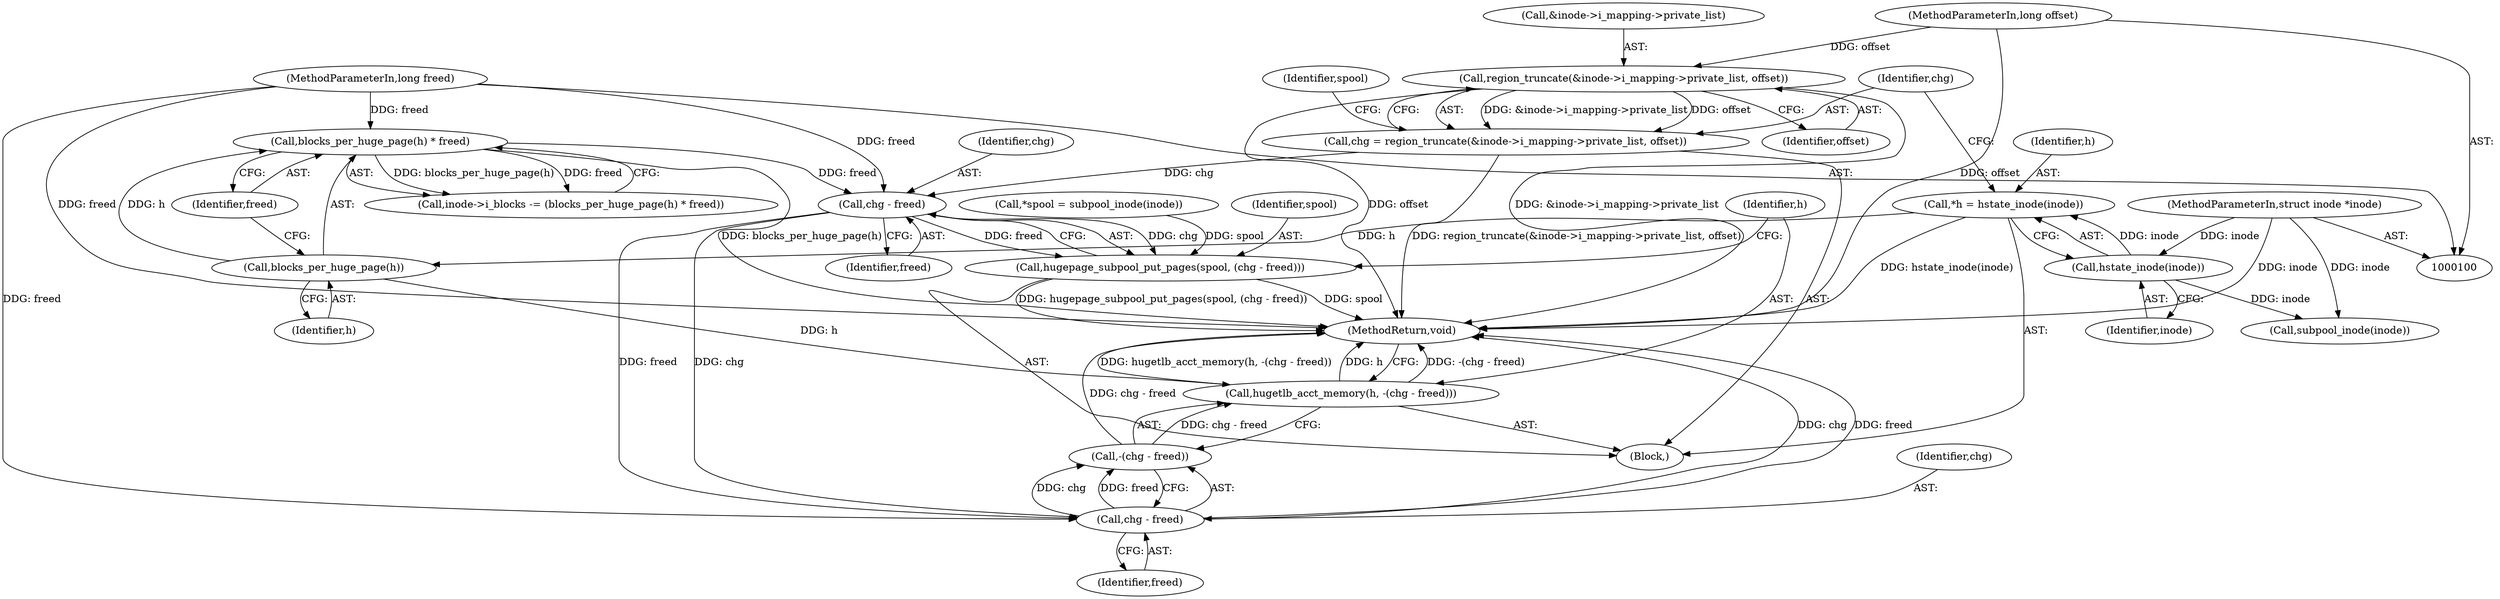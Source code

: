 digraph "0_linux_90481622d75715bfcb68501280a917dbfe516029_7@API" {
"1000146" [label="(Call,chg - freed)"];
"1000111" [label="(Call,chg = region_truncate(&inode->i_mapping->private_list, offset))"];
"1000113" [label="(Call,region_truncate(&inode->i_mapping->private_list, offset))"];
"1000102" [label="(MethodParameterIn,long offset)"];
"1000135" [label="(Call,blocks_per_huge_page(h) * freed)"];
"1000136" [label="(Call,blocks_per_huge_page(h))"];
"1000106" [label="(Call,*h = hstate_inode(inode))"];
"1000108" [label="(Call,hstate_inode(inode))"];
"1000101" [label="(MethodParameterIn,struct inode *inode)"];
"1000103" [label="(MethodParameterIn,long freed)"];
"1000144" [label="(Call,hugepage_subpool_put_pages(spool, (chg - freed)))"];
"1000152" [label="(Call,chg - freed)"];
"1000151" [label="(Call,-(chg - freed))"];
"1000149" [label="(Call,hugetlb_acct_memory(h, -(chg - freed)))"];
"1000122" [label="(Call,*spool = subpool_inode(inode))"];
"1000151" [label="(Call,-(chg - freed))"];
"1000137" [label="(Identifier,h)"];
"1000155" [label="(MethodReturn,void)"];
"1000104" [label="(Block,)"];
"1000111" [label="(Call,chg = region_truncate(&inode->i_mapping->private_list, offset))"];
"1000109" [label="(Identifier,inode)"];
"1000113" [label="(Call,region_truncate(&inode->i_mapping->private_list, offset))"];
"1000120" [label="(Identifier,offset)"];
"1000101" [label="(MethodParameterIn,struct inode *inode)"];
"1000136" [label="(Call,blocks_per_huge_page(h))"];
"1000148" [label="(Identifier,freed)"];
"1000135" [label="(Call,blocks_per_huge_page(h) * freed)"];
"1000147" [label="(Identifier,chg)"];
"1000138" [label="(Identifier,freed)"];
"1000108" [label="(Call,hstate_inode(inode))"];
"1000146" [label="(Call,chg - freed)"];
"1000124" [label="(Call,subpool_inode(inode))"];
"1000153" [label="(Identifier,chg)"];
"1000131" [label="(Call,inode->i_blocks -= (blocks_per_huge_page(h) * freed))"];
"1000107" [label="(Identifier,h)"];
"1000112" [label="(Identifier,chg)"];
"1000103" [label="(MethodParameterIn,long freed)"];
"1000106" [label="(Call,*h = hstate_inode(inode))"];
"1000102" [label="(MethodParameterIn,long offset)"];
"1000149" [label="(Call,hugetlb_acct_memory(h, -(chg - freed)))"];
"1000154" [label="(Identifier,freed)"];
"1000152" [label="(Call,chg - freed)"];
"1000114" [label="(Call,&inode->i_mapping->private_list)"];
"1000145" [label="(Identifier,spool)"];
"1000150" [label="(Identifier,h)"];
"1000123" [label="(Identifier,spool)"];
"1000144" [label="(Call,hugepage_subpool_put_pages(spool, (chg - freed)))"];
"1000146" -> "1000144"  [label="AST: "];
"1000146" -> "1000148"  [label="CFG: "];
"1000147" -> "1000146"  [label="AST: "];
"1000148" -> "1000146"  [label="AST: "];
"1000144" -> "1000146"  [label="CFG: "];
"1000146" -> "1000144"  [label="DDG: chg"];
"1000146" -> "1000144"  [label="DDG: freed"];
"1000111" -> "1000146"  [label="DDG: chg"];
"1000135" -> "1000146"  [label="DDG: freed"];
"1000103" -> "1000146"  [label="DDG: freed"];
"1000146" -> "1000152"  [label="DDG: chg"];
"1000146" -> "1000152"  [label="DDG: freed"];
"1000111" -> "1000104"  [label="AST: "];
"1000111" -> "1000113"  [label="CFG: "];
"1000112" -> "1000111"  [label="AST: "];
"1000113" -> "1000111"  [label="AST: "];
"1000123" -> "1000111"  [label="CFG: "];
"1000111" -> "1000155"  [label="DDG: region_truncate(&inode->i_mapping->private_list, offset)"];
"1000113" -> "1000111"  [label="DDG: &inode->i_mapping->private_list"];
"1000113" -> "1000111"  [label="DDG: offset"];
"1000113" -> "1000120"  [label="CFG: "];
"1000114" -> "1000113"  [label="AST: "];
"1000120" -> "1000113"  [label="AST: "];
"1000113" -> "1000155"  [label="DDG: &inode->i_mapping->private_list"];
"1000113" -> "1000155"  [label="DDG: offset"];
"1000102" -> "1000113"  [label="DDG: offset"];
"1000102" -> "1000100"  [label="AST: "];
"1000102" -> "1000155"  [label="DDG: offset"];
"1000135" -> "1000131"  [label="AST: "];
"1000135" -> "1000138"  [label="CFG: "];
"1000136" -> "1000135"  [label="AST: "];
"1000138" -> "1000135"  [label="AST: "];
"1000131" -> "1000135"  [label="CFG: "];
"1000135" -> "1000155"  [label="DDG: blocks_per_huge_page(h)"];
"1000135" -> "1000131"  [label="DDG: blocks_per_huge_page(h)"];
"1000135" -> "1000131"  [label="DDG: freed"];
"1000136" -> "1000135"  [label="DDG: h"];
"1000103" -> "1000135"  [label="DDG: freed"];
"1000136" -> "1000137"  [label="CFG: "];
"1000137" -> "1000136"  [label="AST: "];
"1000138" -> "1000136"  [label="CFG: "];
"1000106" -> "1000136"  [label="DDG: h"];
"1000136" -> "1000149"  [label="DDG: h"];
"1000106" -> "1000104"  [label="AST: "];
"1000106" -> "1000108"  [label="CFG: "];
"1000107" -> "1000106"  [label="AST: "];
"1000108" -> "1000106"  [label="AST: "];
"1000112" -> "1000106"  [label="CFG: "];
"1000106" -> "1000155"  [label="DDG: hstate_inode(inode)"];
"1000108" -> "1000106"  [label="DDG: inode"];
"1000108" -> "1000109"  [label="CFG: "];
"1000109" -> "1000108"  [label="AST: "];
"1000101" -> "1000108"  [label="DDG: inode"];
"1000108" -> "1000124"  [label="DDG: inode"];
"1000101" -> "1000100"  [label="AST: "];
"1000101" -> "1000155"  [label="DDG: inode"];
"1000101" -> "1000124"  [label="DDG: inode"];
"1000103" -> "1000100"  [label="AST: "];
"1000103" -> "1000155"  [label="DDG: freed"];
"1000103" -> "1000152"  [label="DDG: freed"];
"1000144" -> "1000104"  [label="AST: "];
"1000145" -> "1000144"  [label="AST: "];
"1000150" -> "1000144"  [label="CFG: "];
"1000144" -> "1000155"  [label="DDG: hugepage_subpool_put_pages(spool, (chg - freed))"];
"1000144" -> "1000155"  [label="DDG: spool"];
"1000122" -> "1000144"  [label="DDG: spool"];
"1000152" -> "1000151"  [label="AST: "];
"1000152" -> "1000154"  [label="CFG: "];
"1000153" -> "1000152"  [label="AST: "];
"1000154" -> "1000152"  [label="AST: "];
"1000151" -> "1000152"  [label="CFG: "];
"1000152" -> "1000155"  [label="DDG: chg"];
"1000152" -> "1000155"  [label="DDG: freed"];
"1000152" -> "1000151"  [label="DDG: chg"];
"1000152" -> "1000151"  [label="DDG: freed"];
"1000151" -> "1000149"  [label="AST: "];
"1000149" -> "1000151"  [label="CFG: "];
"1000151" -> "1000155"  [label="DDG: chg - freed"];
"1000151" -> "1000149"  [label="DDG: chg - freed"];
"1000149" -> "1000104"  [label="AST: "];
"1000150" -> "1000149"  [label="AST: "];
"1000155" -> "1000149"  [label="CFG: "];
"1000149" -> "1000155"  [label="DDG: -(chg - freed)"];
"1000149" -> "1000155"  [label="DDG: hugetlb_acct_memory(h, -(chg - freed))"];
"1000149" -> "1000155"  [label="DDG: h"];
}
